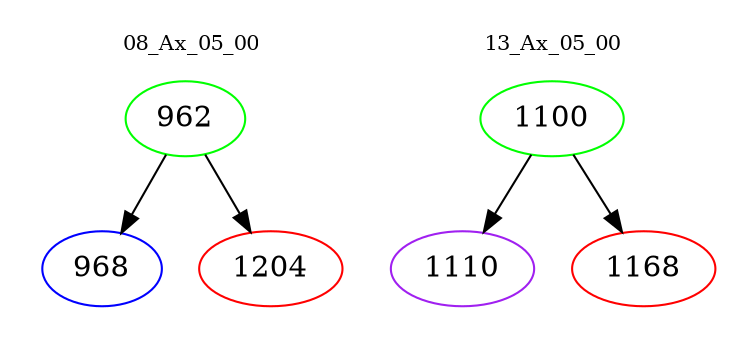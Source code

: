 digraph{
subgraph cluster_0 {
color = white
label = "08_Ax_05_00";
fontsize=10;
T0_962 [label="962", color="green"]
T0_962 -> T0_968 [color="black"]
T0_968 [label="968", color="blue"]
T0_962 -> T0_1204 [color="black"]
T0_1204 [label="1204", color="red"]
}
subgraph cluster_1 {
color = white
label = "13_Ax_05_00";
fontsize=10;
T1_1100 [label="1100", color="green"]
T1_1100 -> T1_1110 [color="black"]
T1_1110 [label="1110", color="purple"]
T1_1100 -> T1_1168 [color="black"]
T1_1168 [label="1168", color="red"]
}
}
